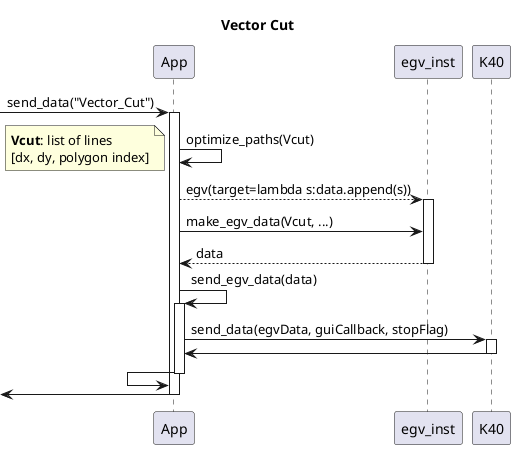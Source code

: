 @startuml
title: Vector Cut

 -> App: send_data("Vector_Cut")
activate App
App -> App: optimize_paths(Vcut)
note left
**Vcut**: list of lines
[dx, dy, polygon index]
end note
App --> egv_inst: egv(target=lambda s:data.append(s))
activate egv_inst
App -> egv_inst: make_egv_data(Vcut, ...)
App <-- egv_inst: data
deactivate egv_inst
App -> App: send_egv_data(data)
activate App
App -> K40: send_data(egvData, guiCallback, stopFlag)
activate K40
App <- K40
deactivate K40
App <- App
deactivate App
 <- App
deactivate App
@enduml